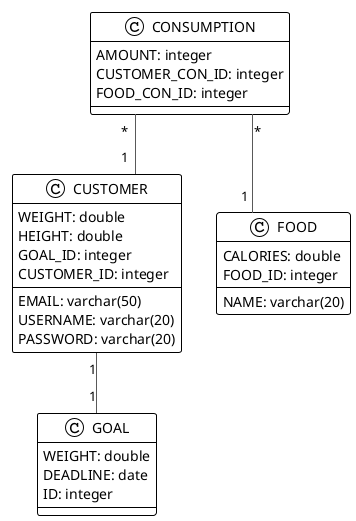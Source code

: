 @startuml

!theme plain
top to bottom direction
skinparam linetype ortho

class CONSUMPTION {
   AMOUNT: integer
   CUSTOMER_CON_ID: integer
   FOOD_CON_ID: integer
}
class CUSTOMER {
   EMAIL: varchar(50)
   USERNAME: varchar(20)
   PASSWORD: varchar(20)
   WEIGHT: double
   HEIGHT: double
   GOAL_ID: integer
   CUSTOMER_ID: integer
}
class FOOD {
   NAME: varchar(20)
   CALORIES: double
   FOOD_ID: integer
}
class GOAL {
   WEIGHT: double
   DEADLINE: date
   ID: integer
}

CONSUMPTION  "*" -[#595959,plain]- "1   "  CUSTOMER
CONSUMPTION  "*" -[#595959,plain]- "1"  FOOD
CUSTOMER     "1" -[#595959,plain]-"1"  GOAL
@enduml

